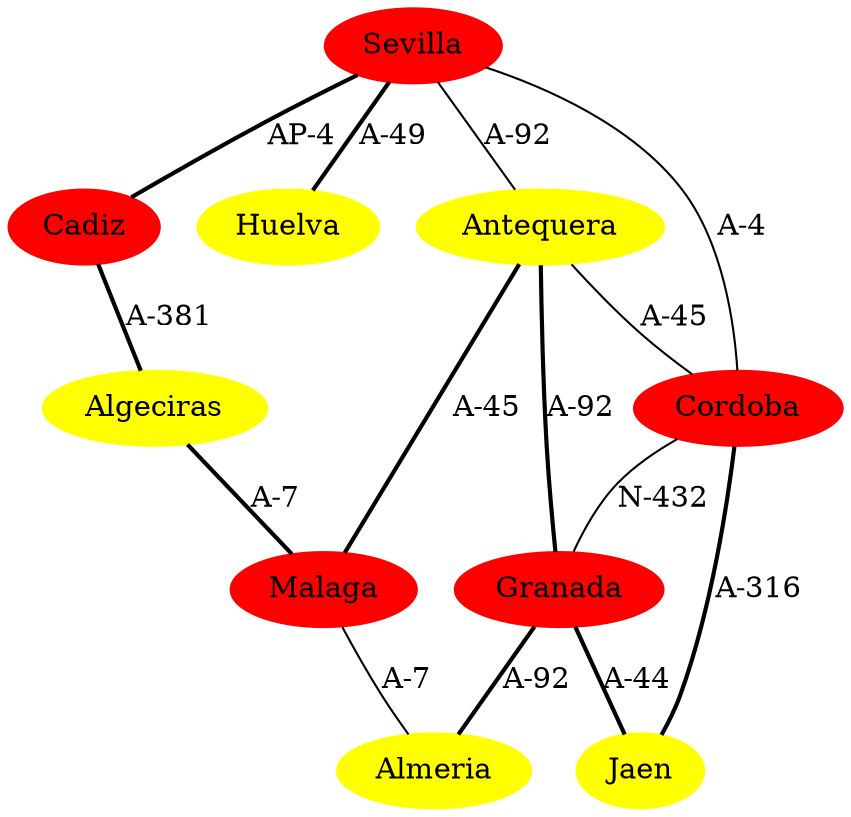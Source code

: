 strict graph G {
  1 [ label="Sevilla" color="red" style="filled" ];
  2 [ label="Cadiz" color="red" style="filled" ];
  3 [ label="Huelva" color="yellow" style="filled" ];
  4 [ label="Cordoba" color="red" style="filled" ];
  5 [ label="Malaga" color="red" style="filled" ];
  6 [ label="Antequera" color="yellow" style="filled" ];
  7 [ label="Almeria" color="yellow" style="filled" ];
  8 [ label="Granada" color="red" style="filled" ];
  9 [ label="Jaen" color="yellow" style="filled" ];
  10 [ label="Algeciras" color="yellow" style="filled" ];
  1 -- 3 [ label="A-49" style="bold" ];
  1 -- 4 [ label="A-4" ];
  1 -- 2 [ label="AP-4" style="bold" ];
  1 -- 6 [ label="A-92" ];
  6 -- 8 [ label="A-92" style="bold" ];
  6 -- 5 [ label="A-45" style="bold" ];
  6 -- 4 [ label="A-45" ];
  5 -- 7 [ label="A-7" ];
  4 -- 9 [ label="A-316" style="bold" ];
  4 -- 8 [ label="N-432" ];
  8 -- 7 [ label="A-92" style="bold" ];
  8 -- 9 [ label="A-44" style="bold" ];
  2 -- 10 [ label="A-381" style="bold" ];
  10 -- 5 [ label="A-7" style="bold" ];
}
